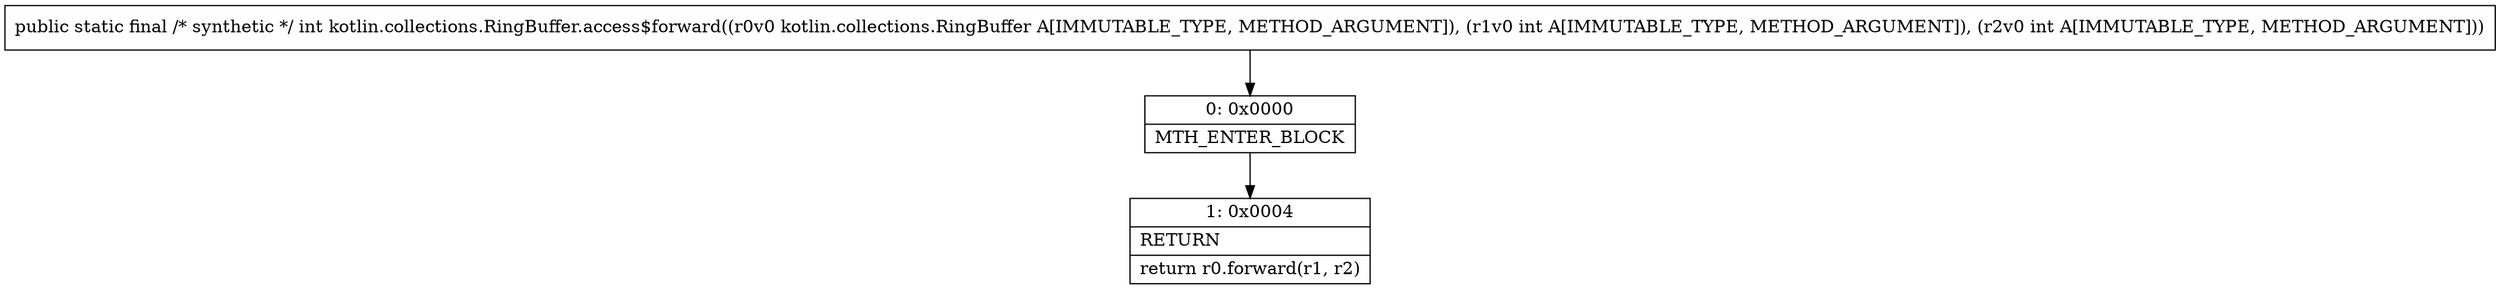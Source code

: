 digraph "CFG forkotlin.collections.RingBuffer.access$forward(Lkotlin\/collections\/RingBuffer;II)I" {
Node_0 [shape=record,label="{0\:\ 0x0000|MTH_ENTER_BLOCK\l}"];
Node_1 [shape=record,label="{1\:\ 0x0004|RETURN\l|return r0.forward(r1, r2)\l}"];
MethodNode[shape=record,label="{public static final \/* synthetic *\/ int kotlin.collections.RingBuffer.access$forward((r0v0 kotlin.collections.RingBuffer A[IMMUTABLE_TYPE, METHOD_ARGUMENT]), (r1v0 int A[IMMUTABLE_TYPE, METHOD_ARGUMENT]), (r2v0 int A[IMMUTABLE_TYPE, METHOD_ARGUMENT])) }"];
MethodNode -> Node_0;
Node_0 -> Node_1;
}

